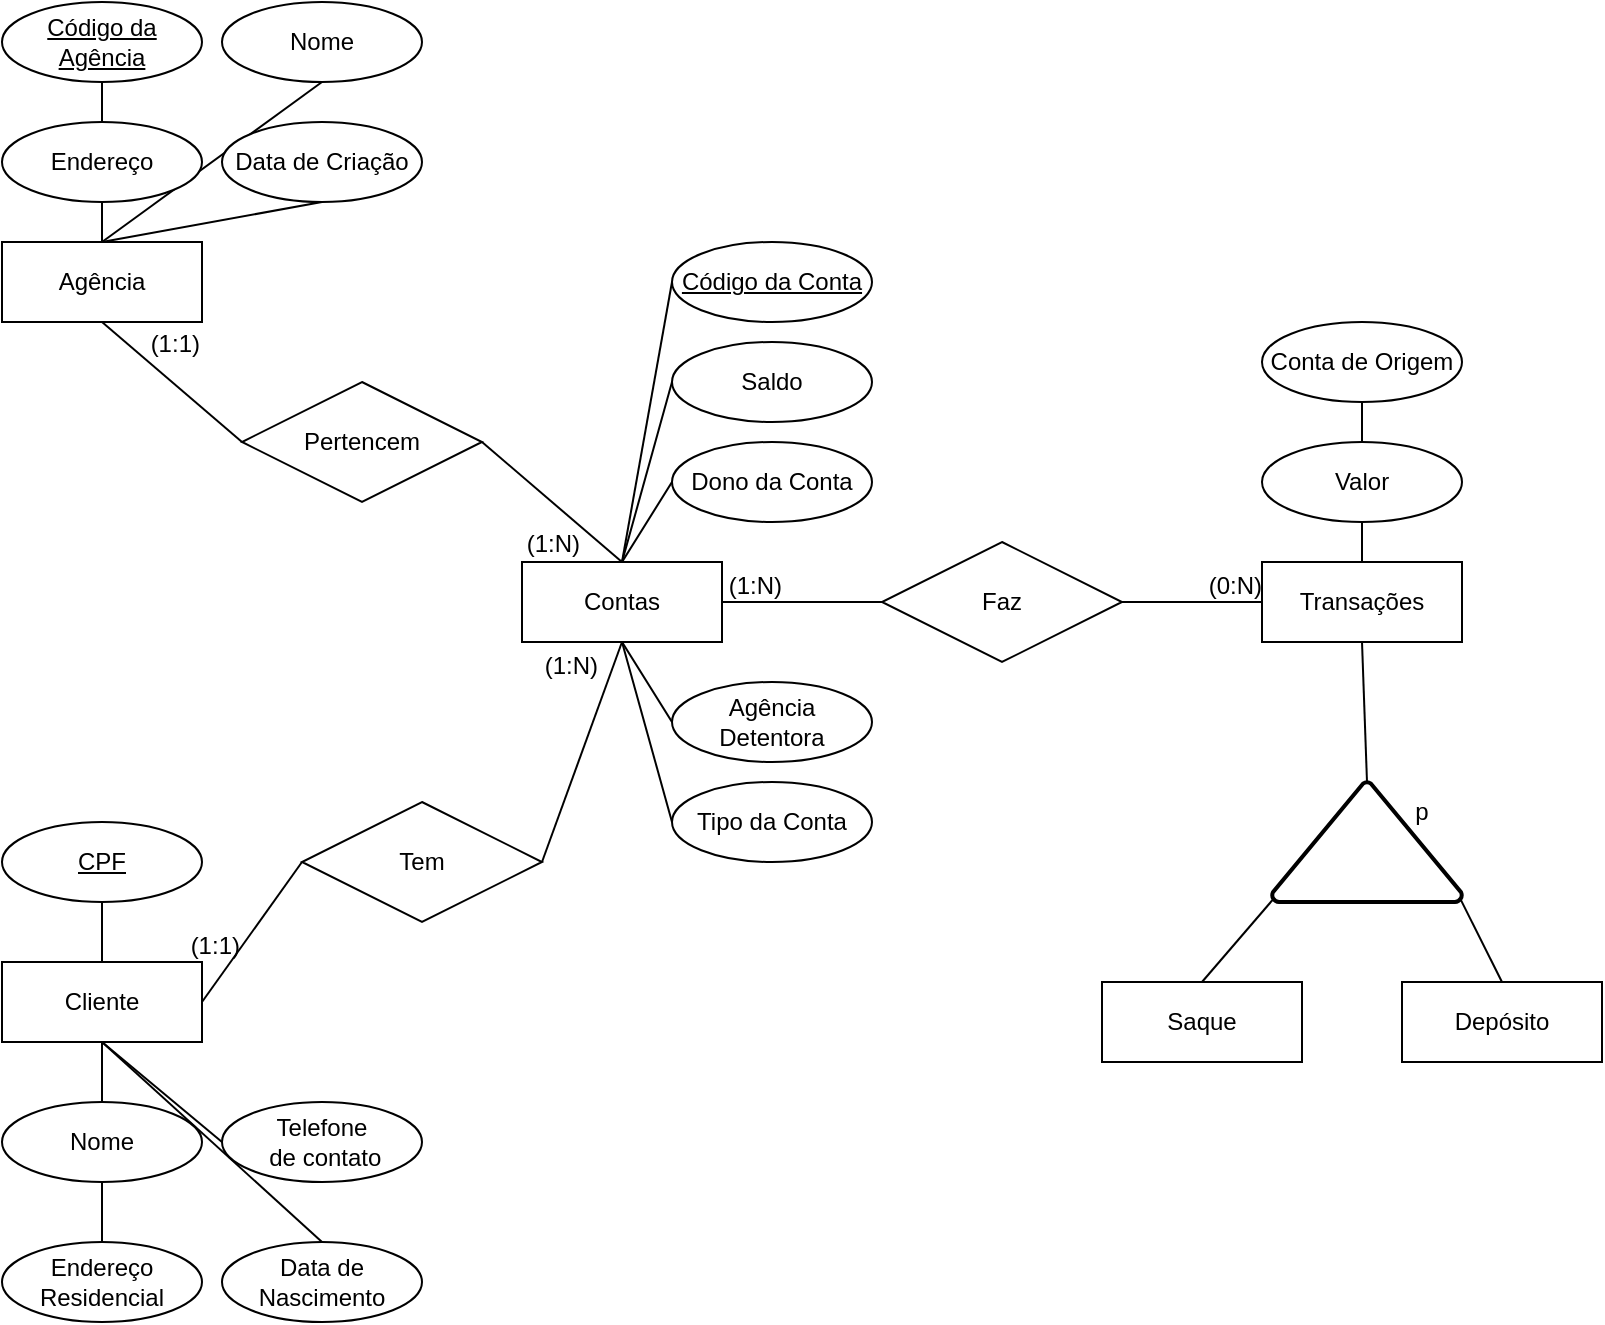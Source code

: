 <mxfile version="20.3.0" type="github">
  <diagram id="R2lEEEUBdFMjLlhIrx00" name="Page-1">
    <mxGraphModel dx="1038" dy="536" grid="1" gridSize="10" guides="1" tooltips="1" connect="1" arrows="1" fold="1" page="1" pageScale="1" pageWidth="850" pageHeight="1100" math="0" shadow="0" extFonts="Permanent Marker^https://fonts.googleapis.com/css?family=Permanent+Marker">
      <root>
        <mxCell id="0" />
        <mxCell id="1" parent="0" />
        <mxCell id="mM7ayOZKhcXRXeCNKZlZ-72" value="" style="endArrow=none;html=1;rounded=0;exitX=0.5;exitY=0;exitDx=0;exitDy=0;entryX=0.5;entryY=1;entryDx=0;entryDy=0;" edge="1" parent="1" source="mM7ayOZKhcXRXeCNKZlZ-4" target="mM7ayOZKhcXRXeCNKZlZ-69">
          <mxGeometry relative="1" as="geometry">
            <mxPoint x="710" y="450" as="sourcePoint" />
            <mxPoint x="870" y="450" as="targetPoint" />
          </mxGeometry>
        </mxCell>
        <mxCell id="mM7ayOZKhcXRXeCNKZlZ-56" value="" style="endArrow=none;html=1;rounded=0;exitX=0.5;exitY=0;exitDx=0;exitDy=0;entryX=0.5;entryY=1;entryDx=0;entryDy=0;" edge="1" parent="1" source="mM7ayOZKhcXRXeCNKZlZ-2" target="mM7ayOZKhcXRXeCNKZlZ-51">
          <mxGeometry relative="1" as="geometry">
            <mxPoint x="300" y="210" as="sourcePoint" />
            <mxPoint x="460" y="210" as="targetPoint" />
          </mxGeometry>
        </mxCell>
        <mxCell id="mM7ayOZKhcXRXeCNKZlZ-55" value="" style="endArrow=none;html=1;rounded=0;entryX=0.5;entryY=1;entryDx=0;entryDy=0;" edge="1" parent="1" target="mM7ayOZKhcXRXeCNKZlZ-52">
          <mxGeometry relative="1" as="geometry">
            <mxPoint x="90" y="180" as="sourcePoint" />
            <mxPoint x="440" y="140" as="targetPoint" />
          </mxGeometry>
        </mxCell>
        <mxCell id="mM7ayOZKhcXRXeCNKZlZ-45" value="" style="endArrow=none;html=1;rounded=0;exitX=0.5;exitY=1;exitDx=0;exitDy=0;entryX=0.5;entryY=0;entryDx=0;entryDy=0;" edge="1" parent="1" source="mM7ayOZKhcXRXeCNKZlZ-1" target="mM7ayOZKhcXRXeCNKZlZ-42">
          <mxGeometry relative="1" as="geometry">
            <mxPoint x="110" y="590" as="sourcePoint" />
            <mxPoint x="270" y="590" as="targetPoint" />
          </mxGeometry>
        </mxCell>
        <mxCell id="mM7ayOZKhcXRXeCNKZlZ-44" value="" style="endArrow=none;html=1;rounded=0;exitX=0.5;exitY=1;exitDx=0;exitDy=0;entryX=0.5;entryY=0;entryDx=0;entryDy=0;" edge="1" parent="1" source="mM7ayOZKhcXRXeCNKZlZ-1" target="mM7ayOZKhcXRXeCNKZlZ-43">
          <mxGeometry relative="1" as="geometry">
            <mxPoint x="100" y="660" as="sourcePoint" />
            <mxPoint x="260" y="660" as="targetPoint" />
          </mxGeometry>
        </mxCell>
        <mxCell id="mM7ayOZKhcXRXeCNKZlZ-1" value="Cliente" style="whiteSpace=wrap;html=1;align=center;" vertex="1" parent="1">
          <mxGeometry x="40" y="540" width="100" height="40" as="geometry" />
        </mxCell>
        <mxCell id="mM7ayOZKhcXRXeCNKZlZ-2" value="Agência" style="whiteSpace=wrap;html=1;align=center;" vertex="1" parent="1">
          <mxGeometry x="40" y="180" width="100" height="40" as="geometry" />
        </mxCell>
        <mxCell id="mM7ayOZKhcXRXeCNKZlZ-13" style="edgeStyle=orthogonalEdgeStyle;rounded=0;orthogonalLoop=1;jettySize=auto;html=1;exitX=1;exitY=0.5;exitDx=0;exitDy=0;" edge="1" parent="1" source="mM7ayOZKhcXRXeCNKZlZ-3">
          <mxGeometry relative="1" as="geometry">
            <mxPoint x="400" y="360" as="targetPoint" />
          </mxGeometry>
        </mxCell>
        <mxCell id="mM7ayOZKhcXRXeCNKZlZ-3" value="&lt;div&gt;Contas&lt;/div&gt;" style="whiteSpace=wrap;html=1;align=center;" vertex="1" parent="1">
          <mxGeometry x="300" y="340" width="100" height="40" as="geometry" />
        </mxCell>
        <mxCell id="mM7ayOZKhcXRXeCNKZlZ-4" value="&lt;div&gt;Transações&lt;/div&gt;" style="whiteSpace=wrap;html=1;align=center;" vertex="1" parent="1">
          <mxGeometry x="670" y="340" width="100" height="40" as="geometry" />
        </mxCell>
        <mxCell id="mM7ayOZKhcXRXeCNKZlZ-6" value="Faz" style="shape=rhombus;perimeter=rhombusPerimeter;whiteSpace=wrap;html=1;align=center;" vertex="1" parent="1">
          <mxGeometry x="480" y="330" width="120" height="60" as="geometry" />
        </mxCell>
        <mxCell id="mM7ayOZKhcXRXeCNKZlZ-16" value="" style="endArrow=none;html=1;rounded=0;entryX=0;entryY=0.5;entryDx=0;entryDy=0;exitX=1;exitY=0.5;exitDx=0;exitDy=0;" edge="1" parent="1" source="mM7ayOZKhcXRXeCNKZlZ-6" target="mM7ayOZKhcXRXeCNKZlZ-4">
          <mxGeometry relative="1" as="geometry">
            <mxPoint x="590" y="379" as="sourcePoint" />
            <mxPoint x="660" y="379" as="targetPoint" />
          </mxGeometry>
        </mxCell>
        <mxCell id="mM7ayOZKhcXRXeCNKZlZ-17" value="(0:N)" style="resizable=0;html=1;align=right;verticalAlign=bottom;" connectable="0" vertex="1" parent="mM7ayOZKhcXRXeCNKZlZ-16">
          <mxGeometry x="1" relative="1" as="geometry" />
        </mxCell>
        <mxCell id="mM7ayOZKhcXRXeCNKZlZ-18" value="" style="endArrow=none;html=1;rounded=0;exitX=1;exitY=0.5;exitDx=0;exitDy=0;entryX=0;entryY=0.5;entryDx=0;entryDy=0;" edge="1" parent="1" source="mM7ayOZKhcXRXeCNKZlZ-3" target="mM7ayOZKhcXRXeCNKZlZ-6">
          <mxGeometry relative="1" as="geometry">
            <mxPoint x="410" y="360" as="sourcePoint" />
            <mxPoint x="560" y="360" as="targetPoint" />
            <Array as="points">
              <mxPoint x="440" y="360" />
            </Array>
          </mxGeometry>
        </mxCell>
        <mxCell id="mM7ayOZKhcXRXeCNKZlZ-19" value="(1:N)" style="resizable=0;html=1;align=right;verticalAlign=bottom;" connectable="0" vertex="1" parent="mM7ayOZKhcXRXeCNKZlZ-18">
          <mxGeometry x="1" relative="1" as="geometry">
            <mxPoint x="-50" as="offset" />
          </mxGeometry>
        </mxCell>
        <mxCell id="mM7ayOZKhcXRXeCNKZlZ-20" value="Pertencem" style="shape=rhombus;perimeter=rhombusPerimeter;whiteSpace=wrap;html=1;align=center;" vertex="1" parent="1">
          <mxGeometry x="160" y="250" width="120" height="60" as="geometry" />
        </mxCell>
        <mxCell id="mM7ayOZKhcXRXeCNKZlZ-21" value="" style="endArrow=none;html=1;rounded=0;exitX=0.5;exitY=1;exitDx=0;exitDy=0;entryX=0;entryY=0.5;entryDx=0;entryDy=0;" edge="1" parent="1" source="mM7ayOZKhcXRXeCNKZlZ-2" target="mM7ayOZKhcXRXeCNKZlZ-20">
          <mxGeometry relative="1" as="geometry">
            <mxPoint x="110" y="230" as="sourcePoint" />
            <mxPoint x="270" y="230" as="targetPoint" />
          </mxGeometry>
        </mxCell>
        <mxCell id="mM7ayOZKhcXRXeCNKZlZ-22" value="(1:1)" style="resizable=0;html=1;align=right;verticalAlign=bottom;" connectable="0" vertex="1" parent="mM7ayOZKhcXRXeCNKZlZ-21">
          <mxGeometry x="1" relative="1" as="geometry">
            <mxPoint x="-20" y="-40" as="offset" />
          </mxGeometry>
        </mxCell>
        <mxCell id="mM7ayOZKhcXRXeCNKZlZ-23" value="" style="endArrow=none;html=1;rounded=0;entryX=0.5;entryY=0;entryDx=0;entryDy=0;" edge="1" parent="1" target="mM7ayOZKhcXRXeCNKZlZ-3">
          <mxGeometry relative="1" as="geometry">
            <mxPoint x="280" y="280" as="sourcePoint" />
            <mxPoint x="440" y="280" as="targetPoint" />
          </mxGeometry>
        </mxCell>
        <mxCell id="mM7ayOZKhcXRXeCNKZlZ-24" value="(1:N)" style="resizable=0;html=1;align=right;verticalAlign=bottom;" connectable="0" vertex="1" parent="mM7ayOZKhcXRXeCNKZlZ-23">
          <mxGeometry x="1" relative="1" as="geometry">
            <mxPoint x="-20" as="offset" />
          </mxGeometry>
        </mxCell>
        <mxCell id="mM7ayOZKhcXRXeCNKZlZ-26" value="Tem" style="shape=rhombus;perimeter=rhombusPerimeter;whiteSpace=wrap;html=1;align=center;" vertex="1" parent="1">
          <mxGeometry x="190" y="460" width="120" height="60" as="geometry" />
        </mxCell>
        <mxCell id="mM7ayOZKhcXRXeCNKZlZ-31" value="" style="endArrow=none;html=1;rounded=0;entryX=0.5;entryY=1;entryDx=0;entryDy=0;exitX=1;exitY=0.5;exitDx=0;exitDy=0;" edge="1" parent="1" source="mM7ayOZKhcXRXeCNKZlZ-26" target="mM7ayOZKhcXRXeCNKZlZ-3">
          <mxGeometry relative="1" as="geometry">
            <mxPoint x="320" y="480" as="sourcePoint" />
            <mxPoint x="410" y="460" as="targetPoint" />
          </mxGeometry>
        </mxCell>
        <mxCell id="mM7ayOZKhcXRXeCNKZlZ-32" value="(1:N)" style="resizable=0;html=1;align=right;verticalAlign=bottom;" connectable="0" vertex="1" parent="mM7ayOZKhcXRXeCNKZlZ-31">
          <mxGeometry x="1" relative="1" as="geometry">
            <mxPoint x="-11" y="20" as="offset" />
          </mxGeometry>
        </mxCell>
        <mxCell id="mM7ayOZKhcXRXeCNKZlZ-33" value="" style="endArrow=none;html=1;rounded=0;exitX=1;exitY=0.5;exitDx=0;exitDy=0;entryX=0;entryY=0.5;entryDx=0;entryDy=0;" edge="1" parent="1" source="mM7ayOZKhcXRXeCNKZlZ-1" target="mM7ayOZKhcXRXeCNKZlZ-26">
          <mxGeometry relative="1" as="geometry">
            <mxPoint x="180" y="559.5" as="sourcePoint" />
            <mxPoint x="340" y="559.5" as="targetPoint" />
          </mxGeometry>
        </mxCell>
        <mxCell id="mM7ayOZKhcXRXeCNKZlZ-34" value="(1:1)" style="resizable=0;html=1;align=right;verticalAlign=bottom;" connectable="0" vertex="1" parent="mM7ayOZKhcXRXeCNKZlZ-33">
          <mxGeometry x="1" relative="1" as="geometry">
            <mxPoint x="-30" y="50" as="offset" />
          </mxGeometry>
        </mxCell>
        <mxCell id="mM7ayOZKhcXRXeCNKZlZ-37" value="Nome" style="ellipse;whiteSpace=wrap;html=1;align=center;labelBackgroundColor=none;labelBorderColor=none;" vertex="1" parent="1">
          <mxGeometry x="40" y="610" width="100" height="40" as="geometry" />
        </mxCell>
        <mxCell id="mM7ayOZKhcXRXeCNKZlZ-38" value="" style="endArrow=none;html=1;rounded=0;exitX=0.5;exitY=1;exitDx=0;exitDy=0;entryX=0.5;entryY=0;entryDx=0;entryDy=0;" edge="1" parent="1" source="mM7ayOZKhcXRXeCNKZlZ-1" target="mM7ayOZKhcXRXeCNKZlZ-37">
          <mxGeometry relative="1" as="geometry">
            <mxPoint x="150" y="600" as="sourcePoint" />
            <mxPoint x="310" y="600" as="targetPoint" />
          </mxGeometry>
        </mxCell>
        <mxCell id="mM7ayOZKhcXRXeCNKZlZ-39" value="&lt;div&gt;Telefone&lt;/div&gt;&amp;nbsp;de contato" style="ellipse;whiteSpace=wrap;html=1;align=center;labelBackgroundColor=none;labelBorderColor=none;" vertex="1" parent="1">
          <mxGeometry x="150" y="610" width="100" height="40" as="geometry" />
        </mxCell>
        <mxCell id="mM7ayOZKhcXRXeCNKZlZ-40" value="" style="endArrow=none;html=1;rounded=0;exitX=0.5;exitY=1;exitDx=0;exitDy=0;entryX=0;entryY=0.5;entryDx=0;entryDy=0;" edge="1" parent="1" source="mM7ayOZKhcXRXeCNKZlZ-1" target="mM7ayOZKhcXRXeCNKZlZ-39">
          <mxGeometry relative="1" as="geometry">
            <mxPoint x="230" y="580" as="sourcePoint" />
            <mxPoint x="390" y="580" as="targetPoint" />
          </mxGeometry>
        </mxCell>
        <mxCell id="mM7ayOZKhcXRXeCNKZlZ-42" value="Endereço Residencial" style="ellipse;whiteSpace=wrap;html=1;align=center;labelBackgroundColor=none;labelBorderColor=none;" vertex="1" parent="1">
          <mxGeometry x="40" y="680" width="100" height="40" as="geometry" />
        </mxCell>
        <mxCell id="mM7ayOZKhcXRXeCNKZlZ-43" value="Data de Nascimento" style="ellipse;whiteSpace=wrap;html=1;align=center;labelBackgroundColor=none;labelBorderColor=none;" vertex="1" parent="1">
          <mxGeometry x="150" y="680" width="100" height="40" as="geometry" />
        </mxCell>
        <mxCell id="mM7ayOZKhcXRXeCNKZlZ-47" value="CPF" style="ellipse;whiteSpace=wrap;html=1;align=center;fontStyle=4;labelBackgroundColor=none;labelBorderColor=none;" vertex="1" parent="1">
          <mxGeometry x="40" y="470" width="100" height="40" as="geometry" />
        </mxCell>
        <mxCell id="mM7ayOZKhcXRXeCNKZlZ-48" value="" style="endArrow=none;html=1;rounded=0;exitX=0.5;exitY=0;exitDx=0;exitDy=0;entryX=0.5;entryY=1;entryDx=0;entryDy=0;" edge="1" parent="1" source="mM7ayOZKhcXRXeCNKZlZ-1" target="mM7ayOZKhcXRXeCNKZlZ-47">
          <mxGeometry relative="1" as="geometry">
            <mxPoint x="70" y="530" as="sourcePoint" />
            <mxPoint x="230" y="530" as="targetPoint" />
          </mxGeometry>
        </mxCell>
        <mxCell id="mM7ayOZKhcXRXeCNKZlZ-49" value="Endereço" style="ellipse;whiteSpace=wrap;html=1;align=center;labelBackgroundColor=none;labelBorderColor=none;" vertex="1" parent="1">
          <mxGeometry x="40" y="120" width="100" height="40" as="geometry" />
        </mxCell>
        <mxCell id="mM7ayOZKhcXRXeCNKZlZ-50" value="Data de Criação" style="ellipse;whiteSpace=wrap;html=1;align=center;labelBackgroundColor=none;labelBorderColor=none;" vertex="1" parent="1">
          <mxGeometry x="150" y="120" width="100" height="40" as="geometry" />
        </mxCell>
        <mxCell id="mM7ayOZKhcXRXeCNKZlZ-51" value="Nome" style="ellipse;whiteSpace=wrap;html=1;align=center;labelBackgroundColor=none;labelBorderColor=none;" vertex="1" parent="1">
          <mxGeometry x="150" y="60" width="100" height="40" as="geometry" />
        </mxCell>
        <mxCell id="mM7ayOZKhcXRXeCNKZlZ-52" value="Código da Agência" style="ellipse;whiteSpace=wrap;html=1;align=center;fontStyle=4;labelBackgroundColor=none;labelBorderColor=none;" vertex="1" parent="1">
          <mxGeometry x="40" y="60" width="100" height="40" as="geometry" />
        </mxCell>
        <mxCell id="mM7ayOZKhcXRXeCNKZlZ-53" value="" style="endArrow=none;html=1;rounded=0;exitX=0.5;exitY=0;exitDx=0;exitDy=0;entryX=0.5;entryY=1;entryDx=0;entryDy=0;" edge="1" parent="1" source="mM7ayOZKhcXRXeCNKZlZ-2" target="mM7ayOZKhcXRXeCNKZlZ-49">
          <mxGeometry relative="1" as="geometry">
            <mxPoint x="280" y="160" as="sourcePoint" />
            <mxPoint x="440" y="160" as="targetPoint" />
          </mxGeometry>
        </mxCell>
        <mxCell id="mM7ayOZKhcXRXeCNKZlZ-54" value="" style="endArrow=none;html=1;rounded=0;exitX=0.5;exitY=0;exitDx=0;exitDy=0;entryX=0.5;entryY=1;entryDx=0;entryDy=0;" edge="1" parent="1" source="mM7ayOZKhcXRXeCNKZlZ-2" target="mM7ayOZKhcXRXeCNKZlZ-50">
          <mxGeometry relative="1" as="geometry">
            <mxPoint x="230" y="180" as="sourcePoint" />
            <mxPoint x="390" y="180" as="targetPoint" />
          </mxGeometry>
        </mxCell>
        <mxCell id="mM7ayOZKhcXRXeCNKZlZ-57" value="Dono da Conta" style="ellipse;whiteSpace=wrap;html=1;align=center;labelBackgroundColor=none;labelBorderColor=none;" vertex="1" parent="1">
          <mxGeometry x="375" y="280" width="100" height="40" as="geometry" />
        </mxCell>
        <mxCell id="mM7ayOZKhcXRXeCNKZlZ-58" value="Saldo" style="ellipse;whiteSpace=wrap;html=1;align=center;labelBackgroundColor=none;labelBorderColor=none;" vertex="1" parent="1">
          <mxGeometry x="375" y="230" width="100" height="40" as="geometry" />
        </mxCell>
        <mxCell id="mM7ayOZKhcXRXeCNKZlZ-59" value="Agência Detentora" style="ellipse;whiteSpace=wrap;html=1;align=center;labelBackgroundColor=none;labelBorderColor=none;" vertex="1" parent="1">
          <mxGeometry x="375" y="400" width="100" height="40" as="geometry" />
        </mxCell>
        <mxCell id="mM7ayOZKhcXRXeCNKZlZ-60" value="Tipo da Conta" style="ellipse;whiteSpace=wrap;html=1;align=center;labelBackgroundColor=none;labelBorderColor=none;" vertex="1" parent="1">
          <mxGeometry x="375" y="450" width="100" height="40" as="geometry" />
        </mxCell>
        <mxCell id="mM7ayOZKhcXRXeCNKZlZ-61" value="Código da Conta" style="ellipse;whiteSpace=wrap;html=1;align=center;fontStyle=4;labelBackgroundColor=none;labelBorderColor=none;" vertex="1" parent="1">
          <mxGeometry x="375" y="180" width="100" height="40" as="geometry" />
        </mxCell>
        <mxCell id="mM7ayOZKhcXRXeCNKZlZ-62" value="" style="endArrow=none;html=1;rounded=0;exitX=0.5;exitY=1;exitDx=0;exitDy=0;entryX=0;entryY=0.5;entryDx=0;entryDy=0;" edge="1" parent="1" source="mM7ayOZKhcXRXeCNKZlZ-3" target="mM7ayOZKhcXRXeCNKZlZ-59">
          <mxGeometry relative="1" as="geometry">
            <mxPoint x="370" y="390" as="sourcePoint" />
            <mxPoint x="530" y="390" as="targetPoint" />
          </mxGeometry>
        </mxCell>
        <mxCell id="mM7ayOZKhcXRXeCNKZlZ-63" value="" style="endArrow=none;html=1;rounded=0;entryX=0;entryY=0.5;entryDx=0;entryDy=0;" edge="1" parent="1" target="mM7ayOZKhcXRXeCNKZlZ-60">
          <mxGeometry relative="1" as="geometry">
            <mxPoint x="350" y="380" as="sourcePoint" />
            <mxPoint x="540" y="520" as="targetPoint" />
          </mxGeometry>
        </mxCell>
        <mxCell id="mM7ayOZKhcXRXeCNKZlZ-64" value="" style="endArrow=none;html=1;rounded=0;exitX=0.5;exitY=0;exitDx=0;exitDy=0;entryX=0;entryY=0.5;entryDx=0;entryDy=0;" edge="1" parent="1" source="mM7ayOZKhcXRXeCNKZlZ-3" target="mM7ayOZKhcXRXeCNKZlZ-57">
          <mxGeometry relative="1" as="geometry">
            <mxPoint x="350" y="340" as="sourcePoint" />
            <mxPoint x="510" y="330" as="targetPoint" />
          </mxGeometry>
        </mxCell>
        <mxCell id="mM7ayOZKhcXRXeCNKZlZ-65" value="" style="endArrow=none;html=1;rounded=0;entryX=0;entryY=0.5;entryDx=0;entryDy=0;exitX=0.5;exitY=0;exitDx=0;exitDy=0;" edge="1" parent="1" source="mM7ayOZKhcXRXeCNKZlZ-3" target="mM7ayOZKhcXRXeCNKZlZ-61">
          <mxGeometry relative="1" as="geometry">
            <mxPoint x="350" y="330" as="sourcePoint" />
            <mxPoint x="400" y="200" as="targetPoint" />
          </mxGeometry>
        </mxCell>
        <mxCell id="mM7ayOZKhcXRXeCNKZlZ-66" value="" style="endArrow=none;html=1;rounded=0;entryX=0;entryY=0.5;entryDx=0;entryDy=0;exitX=0.5;exitY=0;exitDx=0;exitDy=0;" edge="1" parent="1" source="mM7ayOZKhcXRXeCNKZlZ-3" target="mM7ayOZKhcXRXeCNKZlZ-58">
          <mxGeometry relative="1" as="geometry">
            <mxPoint x="580" y="260" as="sourcePoint" />
            <mxPoint x="740" y="260" as="targetPoint" />
          </mxGeometry>
        </mxCell>
        <mxCell id="mM7ayOZKhcXRXeCNKZlZ-68" value="Valor" style="ellipse;whiteSpace=wrap;html=1;align=center;labelBackgroundColor=none;labelBorderColor=none;" vertex="1" parent="1">
          <mxGeometry x="670" y="280" width="100" height="40" as="geometry" />
        </mxCell>
        <mxCell id="mM7ayOZKhcXRXeCNKZlZ-69" value="Conta de Origem" style="ellipse;whiteSpace=wrap;html=1;align=center;labelBackgroundColor=none;labelBorderColor=none;" vertex="1" parent="1">
          <mxGeometry x="670" y="220" width="100" height="40" as="geometry" />
        </mxCell>
        <mxCell id="mM7ayOZKhcXRXeCNKZlZ-71" value="" style="endArrow=none;html=1;rounded=0;exitX=0.5;exitY=0;exitDx=0;exitDy=0;entryX=0.5;entryY=1;entryDx=0;entryDy=0;" edge="1" parent="1" source="mM7ayOZKhcXRXeCNKZlZ-4" target="mM7ayOZKhcXRXeCNKZlZ-68">
          <mxGeometry relative="1" as="geometry">
            <mxPoint x="720" y="440" as="sourcePoint" />
            <mxPoint x="880" y="440" as="targetPoint" />
          </mxGeometry>
        </mxCell>
        <mxCell id="mM7ayOZKhcXRXeCNKZlZ-75" value="" style="strokeWidth=2;html=1;shape=mxgraph.flowchart.extract_or_measurement;whiteSpace=wrap;labelBackgroundColor=none;labelBorderColor=none;" vertex="1" parent="1">
          <mxGeometry x="675" y="450" width="95" height="60" as="geometry" />
        </mxCell>
        <mxCell id="mM7ayOZKhcXRXeCNKZlZ-76" value="" style="endArrow=none;html=1;rounded=0;entryX=0.5;entryY=0;entryDx=0;entryDy=0;entryPerimeter=0;exitX=0.5;exitY=1;exitDx=0;exitDy=0;" edge="1" parent="1" source="mM7ayOZKhcXRXeCNKZlZ-4" target="mM7ayOZKhcXRXeCNKZlZ-75">
          <mxGeometry relative="1" as="geometry">
            <mxPoint x="510" y="550" as="sourcePoint" />
            <mxPoint x="670" y="550" as="targetPoint" />
          </mxGeometry>
        </mxCell>
        <mxCell id="mM7ayOZKhcXRXeCNKZlZ-77" value="p" style="text;html=1;strokeColor=none;fillColor=none;align=center;verticalAlign=middle;whiteSpace=wrap;rounded=0;labelBackgroundColor=none;labelBorderColor=none;" vertex="1" parent="1">
          <mxGeometry x="720" y="450" width="60" height="30" as="geometry" />
        </mxCell>
        <mxCell id="mM7ayOZKhcXRXeCNKZlZ-78" value="Saque" style="whiteSpace=wrap;html=1;align=center;labelBackgroundColor=none;labelBorderColor=none;" vertex="1" parent="1">
          <mxGeometry x="590" y="550" width="100" height="40" as="geometry" />
        </mxCell>
        <mxCell id="mM7ayOZKhcXRXeCNKZlZ-79" value="Depósito" style="whiteSpace=wrap;html=1;align=center;labelBackgroundColor=none;labelBorderColor=none;" vertex="1" parent="1">
          <mxGeometry x="740" y="550" width="100" height="40" as="geometry" />
        </mxCell>
        <mxCell id="mM7ayOZKhcXRXeCNKZlZ-80" value="" style="endArrow=none;html=1;rounded=0;entryX=0.01;entryY=0.97;entryDx=0;entryDy=0;entryPerimeter=0;exitX=0.5;exitY=0;exitDx=0;exitDy=0;" edge="1" parent="1" source="mM7ayOZKhcXRXeCNKZlZ-78" target="mM7ayOZKhcXRXeCNKZlZ-75">
          <mxGeometry relative="1" as="geometry">
            <mxPoint x="400" y="610" as="sourcePoint" />
            <mxPoint x="560" y="610" as="targetPoint" />
          </mxGeometry>
        </mxCell>
        <mxCell id="mM7ayOZKhcXRXeCNKZlZ-81" value="" style="endArrow=none;html=1;rounded=0;exitX=0.99;exitY=0.97;exitDx=0;exitDy=0;exitPerimeter=0;entryX=0.5;entryY=0;entryDx=0;entryDy=0;" edge="1" parent="1" source="mM7ayOZKhcXRXeCNKZlZ-75" target="mM7ayOZKhcXRXeCNKZlZ-79">
          <mxGeometry relative="1" as="geometry">
            <mxPoint x="670" y="650" as="sourcePoint" />
            <mxPoint x="790" y="550" as="targetPoint" />
          </mxGeometry>
        </mxCell>
      </root>
    </mxGraphModel>
  </diagram>
</mxfile>
